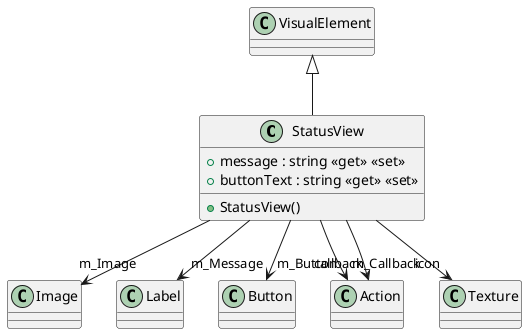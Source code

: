 @startuml
class StatusView {
    + message : string <<get>> <<set>>
    + buttonText : string <<get>> <<set>>
    + StatusView()
}
VisualElement <|-- StatusView
StatusView --> "m_Image" Image
StatusView --> "m_Message" Label
StatusView --> "m_Button" Button
StatusView --> "m_Callback" Action
StatusView --> "icon" Texture
StatusView --> "callback" Action
@enduml
